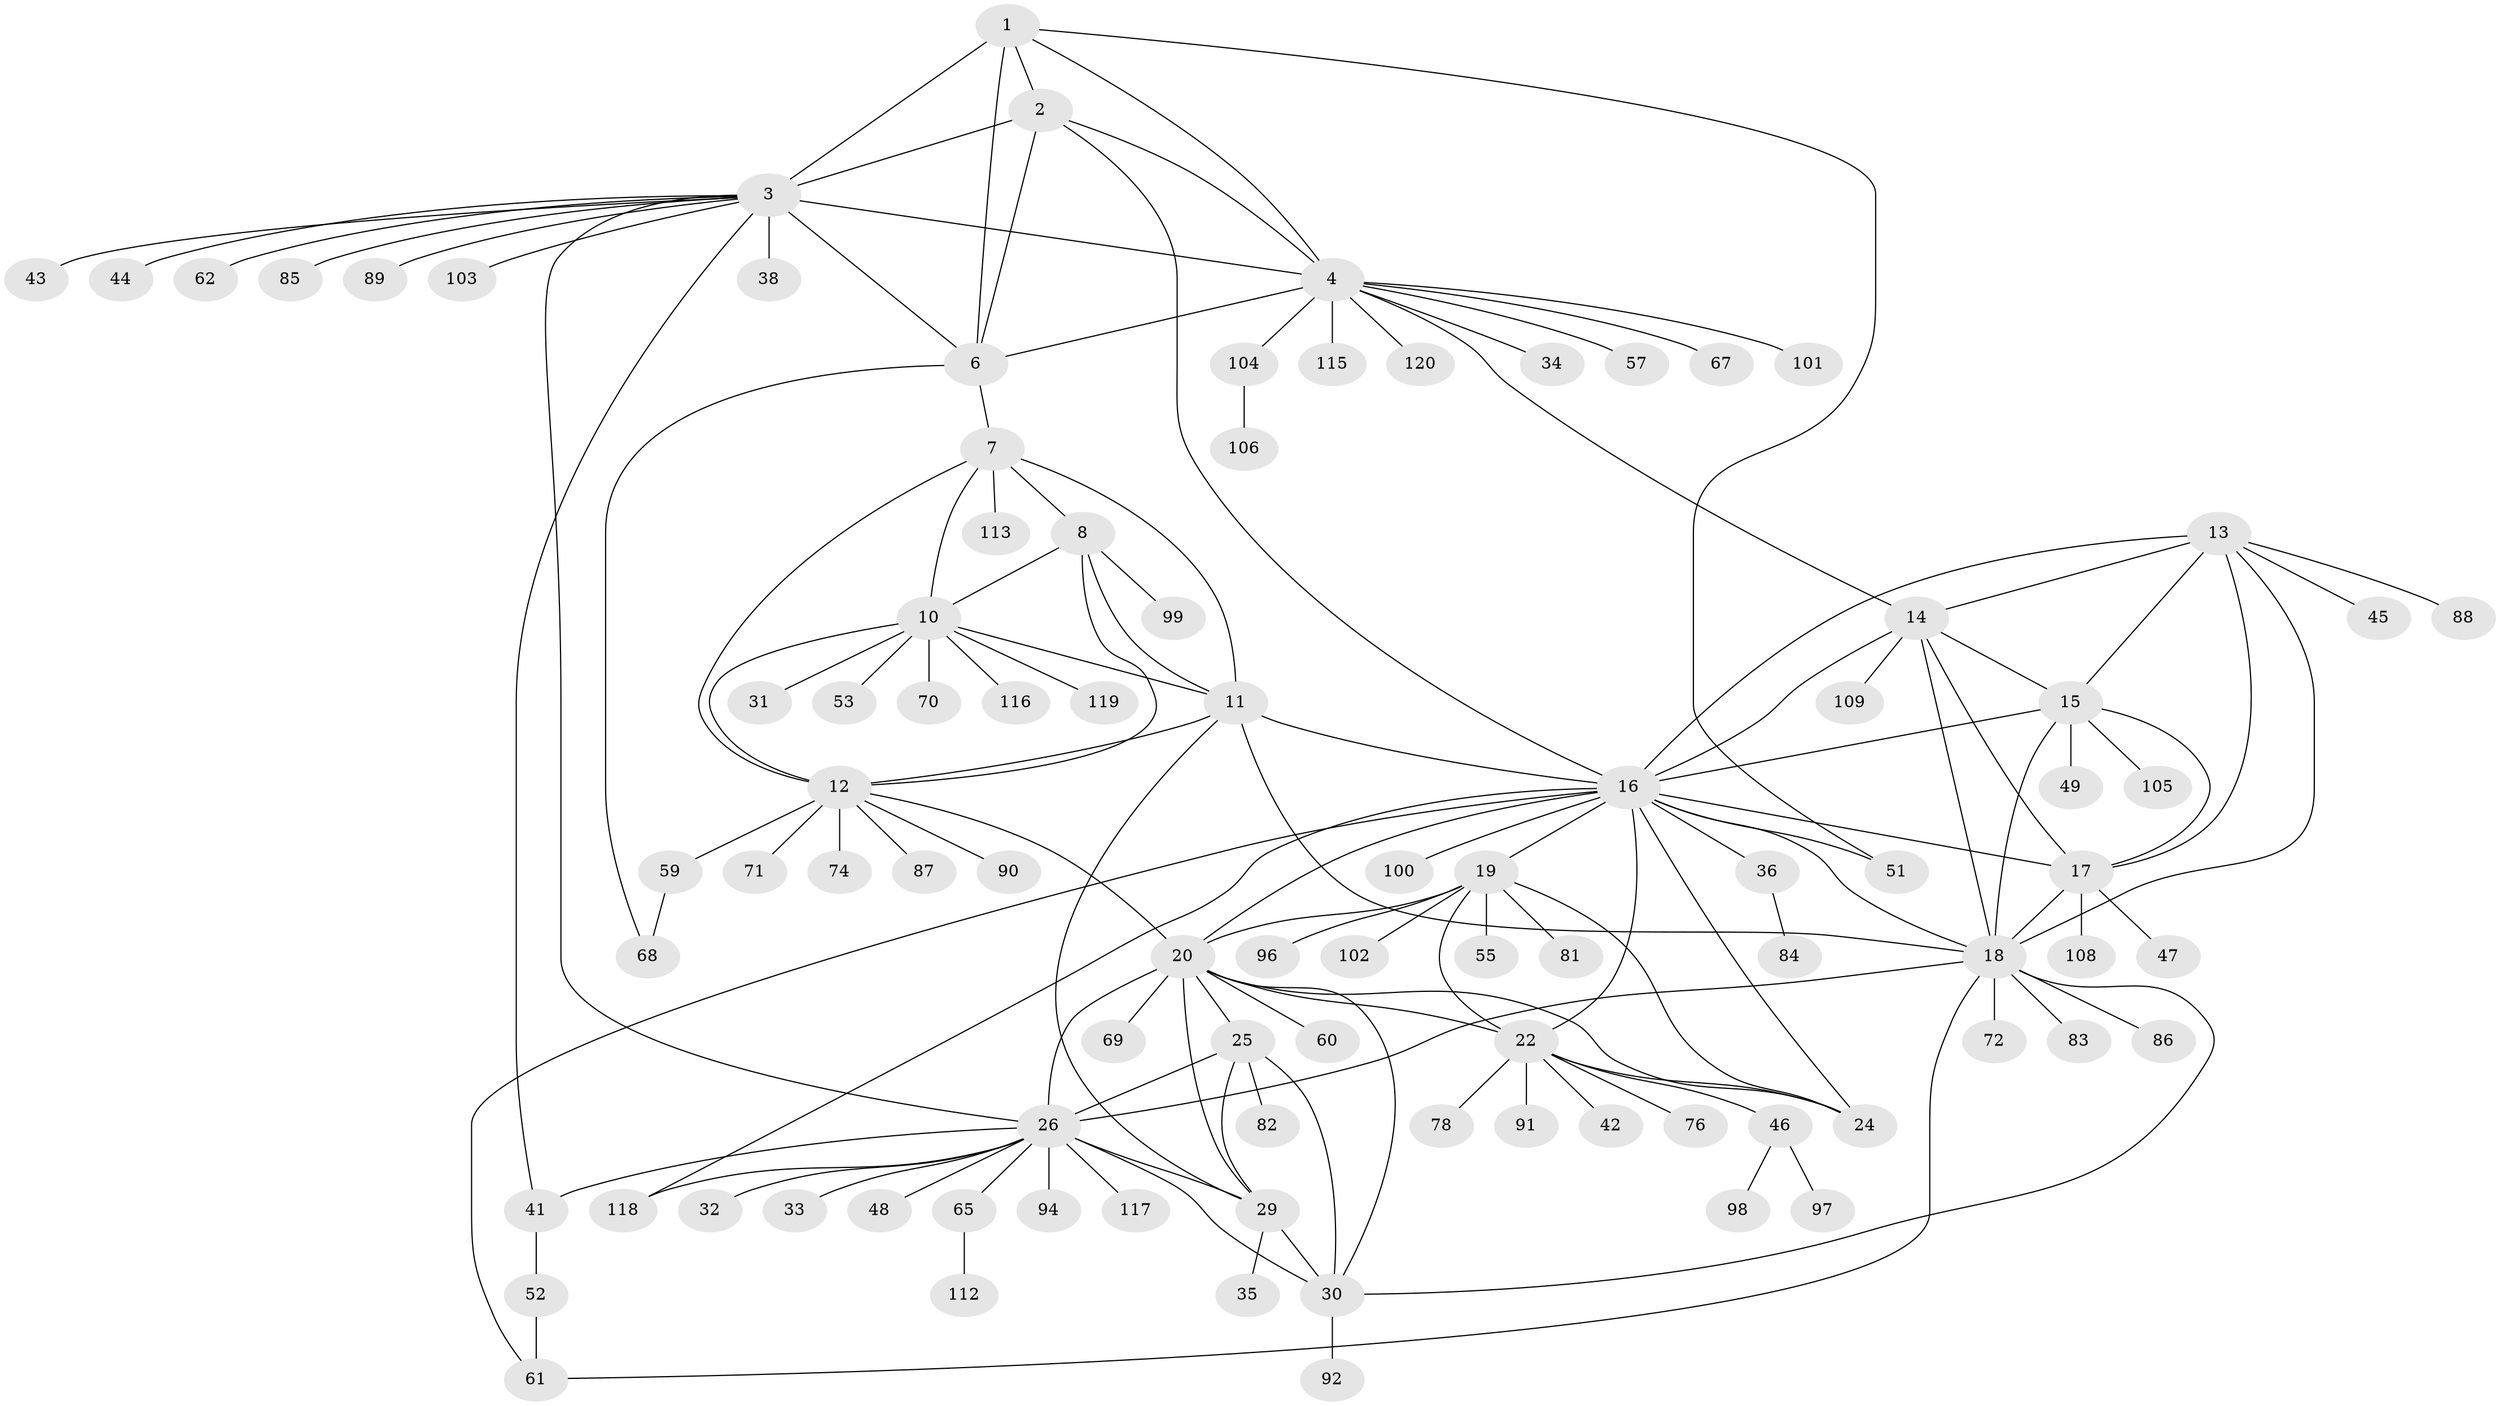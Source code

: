 // Generated by graph-tools (version 1.1) at 2025/24/03/03/25 07:24:09]
// undirected, 93 vertices, 140 edges
graph export_dot {
graph [start="1"]
  node [color=gray90,style=filled];
  1 [super="+63"];
  2 [super="+39"];
  3 [super="+5"];
  4 [super="+107"];
  6 [super="+56"];
  7 [super="+9"];
  8 [super="+95"];
  10 [super="+114"];
  11 [super="+75"];
  12 [super="+40"];
  13 [super="+79"];
  14 [super="+58"];
  15 [super="+111"];
  16 [super="+23"];
  17 [super="+73"];
  18 [super="+66"];
  19 [super="+21"];
  20 [super="+27"];
  22 [super="+37"];
  24;
  25 [super="+50"];
  26 [super="+28"];
  29 [super="+80"];
  30;
  31;
  32;
  33;
  34;
  35;
  36;
  38;
  41 [super="+64"];
  42;
  43;
  44;
  45;
  46;
  47 [super="+54"];
  48;
  49;
  51;
  52 [super="+77"];
  53;
  55;
  57;
  59;
  60;
  61;
  62 [super="+93"];
  65;
  67;
  68;
  69;
  70;
  71;
  72;
  74;
  76;
  78;
  81;
  82;
  83;
  84;
  85;
  86;
  87;
  88;
  89;
  90;
  91;
  92;
  94;
  96;
  97 [super="+110"];
  98;
  99;
  100;
  101;
  102;
  103;
  104;
  105;
  106;
  108;
  109;
  112;
  113;
  115;
  116;
  117;
  118;
  119;
  120;
  1 -- 2;
  1 -- 3 [weight=2];
  1 -- 4;
  1 -- 6;
  1 -- 51;
  2 -- 3 [weight=2];
  2 -- 4;
  2 -- 6;
  2 -- 16 [weight=2];
  3 -- 4 [weight=2];
  3 -- 6 [weight=2];
  3 -- 38;
  3 -- 41;
  3 -- 43;
  3 -- 89;
  3 -- 103;
  3 -- 44;
  3 -- 85;
  3 -- 26;
  3 -- 62;
  4 -- 6;
  4 -- 14;
  4 -- 34;
  4 -- 57;
  4 -- 67;
  4 -- 101;
  4 -- 104;
  4 -- 115;
  4 -- 120;
  6 -- 7;
  6 -- 68;
  7 -- 8 [weight=2];
  7 -- 10 [weight=2];
  7 -- 11 [weight=2];
  7 -- 12 [weight=2];
  7 -- 113;
  8 -- 10;
  8 -- 11;
  8 -- 12;
  8 -- 99;
  10 -- 11;
  10 -- 12;
  10 -- 31;
  10 -- 53;
  10 -- 70;
  10 -- 116;
  10 -- 119;
  11 -- 12;
  11 -- 16;
  11 -- 29;
  11 -- 18;
  12 -- 20;
  12 -- 59;
  12 -- 71;
  12 -- 87;
  12 -- 90;
  12 -- 74;
  13 -- 14;
  13 -- 15;
  13 -- 16 [weight=2];
  13 -- 17;
  13 -- 18;
  13 -- 45;
  13 -- 88;
  14 -- 15;
  14 -- 16;
  14 -- 17;
  14 -- 18;
  14 -- 109;
  15 -- 16;
  15 -- 17;
  15 -- 18;
  15 -- 49;
  15 -- 105;
  16 -- 17;
  16 -- 18;
  16 -- 36;
  16 -- 100;
  16 -- 118;
  16 -- 19 [weight=2];
  16 -- 20;
  16 -- 51;
  16 -- 22;
  16 -- 24;
  16 -- 61;
  17 -- 18;
  17 -- 47;
  17 -- 108;
  18 -- 30;
  18 -- 61;
  18 -- 72;
  18 -- 83;
  18 -- 86;
  18 -- 26;
  19 -- 20 [weight=2];
  19 -- 22 [weight=2];
  19 -- 24 [weight=2];
  19 -- 55;
  19 -- 96;
  19 -- 81;
  19 -- 102;
  20 -- 22;
  20 -- 24;
  20 -- 69;
  20 -- 25;
  20 -- 26 [weight=2];
  20 -- 60;
  20 -- 29;
  20 -- 30;
  22 -- 24;
  22 -- 46;
  22 -- 78;
  22 -- 91;
  22 -- 42;
  22 -- 76;
  25 -- 26 [weight=2];
  25 -- 29;
  25 -- 30;
  25 -- 82;
  26 -- 29 [weight=2];
  26 -- 30 [weight=2];
  26 -- 32;
  26 -- 118;
  26 -- 33;
  26 -- 65;
  26 -- 41;
  26 -- 48;
  26 -- 117;
  26 -- 94;
  29 -- 30;
  29 -- 35;
  30 -- 92;
  36 -- 84;
  41 -- 52;
  46 -- 97;
  46 -- 98;
  52 -- 61;
  59 -- 68;
  65 -- 112;
  104 -- 106;
}
